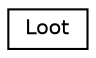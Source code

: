 digraph "Graphical Class Hierarchy"
{
  edge [fontname="Helvetica",fontsize="10",labelfontname="Helvetica",labelfontsize="10"];
  node [fontname="Helvetica",fontsize="10",shape=record];
  rankdir="LR";
  Node1 [label="Loot",height=0.2,width=0.4,color="black", fillcolor="white", style="filled",URL="$class_loot.html"];
}
